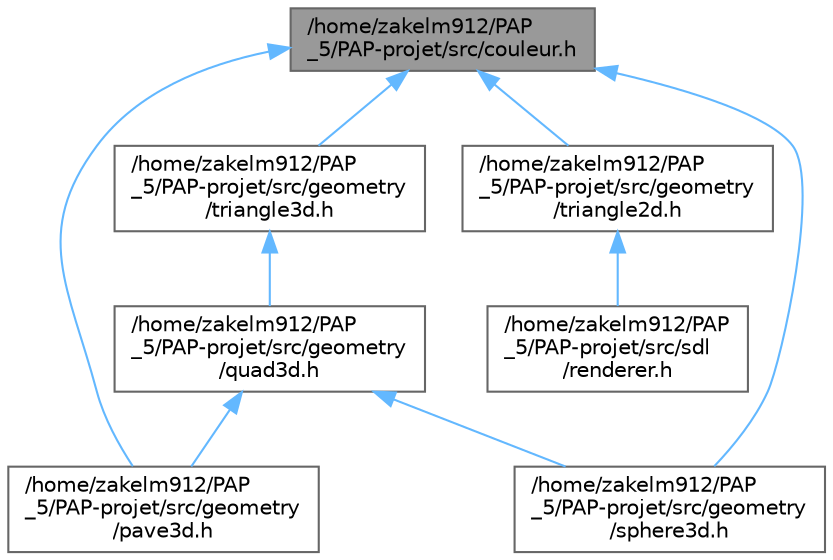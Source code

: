 digraph "/home/zakelm912/PAP_5/PAP-projet/src/couleur.h"
{
 // LATEX_PDF_SIZE
  bgcolor="transparent";
  edge [fontname=Helvetica,fontsize=10,labelfontname=Helvetica,labelfontsize=10];
  node [fontname=Helvetica,fontsize=10,shape=box,height=0.2,width=0.4];
  Node1 [id="Node000001",label="/home/zakelm912/PAP\l_5/PAP-projet/src/couleur.h",height=0.2,width=0.4,color="gray40", fillcolor="grey60", style="filled", fontcolor="black",tooltip="Déclaration de la classe Couleur pour représenter une couleur RVB."];
  Node1 -> Node2 [id="edge1_Node000001_Node000002",dir="back",color="steelblue1",style="solid",tooltip=" "];
  Node2 [id="Node000002",label="/home/zakelm912/PAP\l_5/PAP-projet/src/geometry\l/pave3d.h",height=0.2,width=0.4,color="grey40", fillcolor="white", style="filled",URL="$pave3d_8h_source.html",tooltip=" "];
  Node1 -> Node3 [id="edge2_Node000001_Node000003",dir="back",color="steelblue1",style="solid",tooltip=" "];
  Node3 [id="Node000003",label="/home/zakelm912/PAP\l_5/PAP-projet/src/geometry\l/sphere3d.h",height=0.2,width=0.4,color="grey40", fillcolor="white", style="filled",URL="$sphere3d_8h_source.html",tooltip=" "];
  Node1 -> Node4 [id="edge3_Node000001_Node000004",dir="back",color="steelblue1",style="solid",tooltip=" "];
  Node4 [id="Node000004",label="/home/zakelm912/PAP\l_5/PAP-projet/src/geometry\l/triangle2d.h",height=0.2,width=0.4,color="grey40", fillcolor="white", style="filled",URL="$triangle2d_8h_source.html",tooltip=" "];
  Node4 -> Node5 [id="edge4_Node000004_Node000005",dir="back",color="steelblue1",style="solid",tooltip=" "];
  Node5 [id="Node000005",label="/home/zakelm912/PAP\l_5/PAP-projet/src/sdl\l/renderer.h",height=0.2,width=0.4,color="grey40", fillcolor="white", style="filled",URL="$renderer_8h_source.html",tooltip=" "];
  Node1 -> Node6 [id="edge5_Node000001_Node000006",dir="back",color="steelblue1",style="solid",tooltip=" "];
  Node6 [id="Node000006",label="/home/zakelm912/PAP\l_5/PAP-projet/src/geometry\l/triangle3d.h",height=0.2,width=0.4,color="grey40", fillcolor="white", style="filled",URL="$triangle3d_8h_source.html",tooltip=" "];
  Node6 -> Node7 [id="edge6_Node000006_Node000007",dir="back",color="steelblue1",style="solid",tooltip=" "];
  Node7 [id="Node000007",label="/home/zakelm912/PAP\l_5/PAP-projet/src/geometry\l/quad3d.h",height=0.2,width=0.4,color="grey40", fillcolor="white", style="filled",URL="$quad3d_8h_source.html",tooltip=" "];
  Node7 -> Node2 [id="edge7_Node000007_Node000002",dir="back",color="steelblue1",style="solid",tooltip=" "];
  Node7 -> Node3 [id="edge8_Node000007_Node000003",dir="back",color="steelblue1",style="solid",tooltip=" "];
}
